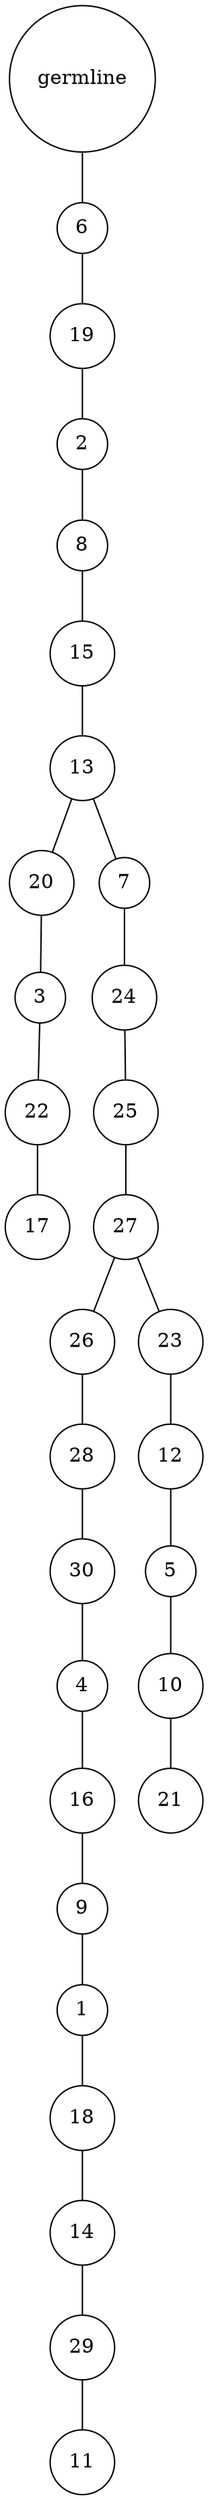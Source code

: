graph {
	rankdir=UD;
	splines=line;
	node [shape=circle]
	"0x7f41475f74c0" [label="germline"];
	"0x7f41475f74f0" [label="6"];
	"0x7f41475f74c0" -- "0x7f41475f74f0" ;
	"0x7f41475f7520" [label="19"];
	"0x7f41475f74f0" -- "0x7f41475f7520" ;
	"0x7f41475f7550" [label="2"];
	"0x7f41475f7520" -- "0x7f41475f7550" ;
	"0x7f41475f7580" [label="8"];
	"0x7f41475f7550" -- "0x7f41475f7580" ;
	"0x7f41475f75b0" [label="15"];
	"0x7f41475f7580" -- "0x7f41475f75b0" ;
	"0x7f41475f75e0" [label="13"];
	"0x7f41475f75b0" -- "0x7f41475f75e0" ;
	"0x7f41475f7610" [label="20"];
	"0x7f41475f75e0" -- "0x7f41475f7610" ;
	"0x7f41475f7640" [label="3"];
	"0x7f41475f7610" -- "0x7f41475f7640" ;
	"0x7f41475f7670" [label="22"];
	"0x7f41475f7640" -- "0x7f41475f7670" ;
	"0x7f41475f76a0" [label="17"];
	"0x7f41475f7670" -- "0x7f41475f76a0" ;
	"0x7f41475f76d0" [label="7"];
	"0x7f41475f75e0" -- "0x7f41475f76d0" ;
	"0x7f41475f7700" [label="24"];
	"0x7f41475f76d0" -- "0x7f41475f7700" ;
	"0x7f41475f7730" [label="25"];
	"0x7f41475f7700" -- "0x7f41475f7730" ;
	"0x7f41475f7760" [label="27"];
	"0x7f41475f7730" -- "0x7f41475f7760" ;
	"0x7f41475f7790" [label="26"];
	"0x7f41475f7760" -- "0x7f41475f7790" ;
	"0x7f41475f77c0" [label="28"];
	"0x7f41475f7790" -- "0x7f41475f77c0" ;
	"0x7f41475f77f0" [label="30"];
	"0x7f41475f77c0" -- "0x7f41475f77f0" ;
	"0x7f41475f7820" [label="4"];
	"0x7f41475f77f0" -- "0x7f41475f7820" ;
	"0x7f41475f7850" [label="16"];
	"0x7f41475f7820" -- "0x7f41475f7850" ;
	"0x7f41475f7880" [label="9"];
	"0x7f41475f7850" -- "0x7f41475f7880" ;
	"0x7f41475f78b0" [label="1"];
	"0x7f41475f7880" -- "0x7f41475f78b0" ;
	"0x7f41475f78e0" [label="18"];
	"0x7f41475f78b0" -- "0x7f41475f78e0" ;
	"0x7f41475f7910" [label="14"];
	"0x7f41475f78e0" -- "0x7f41475f7910" ;
	"0x7f41475f7940" [label="29"];
	"0x7f41475f7910" -- "0x7f41475f7940" ;
	"0x7f41475f7970" [label="11"];
	"0x7f41475f7940" -- "0x7f41475f7970" ;
	"0x7f41475f79a0" [label="23"];
	"0x7f41475f7760" -- "0x7f41475f79a0" ;
	"0x7f41475f79d0" [label="12"];
	"0x7f41475f79a0" -- "0x7f41475f79d0" ;
	"0x7f41475f7a00" [label="5"];
	"0x7f41475f79d0" -- "0x7f41475f7a00" ;
	"0x7f41475f7a30" [label="10"];
	"0x7f41475f7a00" -- "0x7f41475f7a30" ;
	"0x7f41475f7a60" [label="21"];
	"0x7f41475f7a30" -- "0x7f41475f7a60" ;
}
